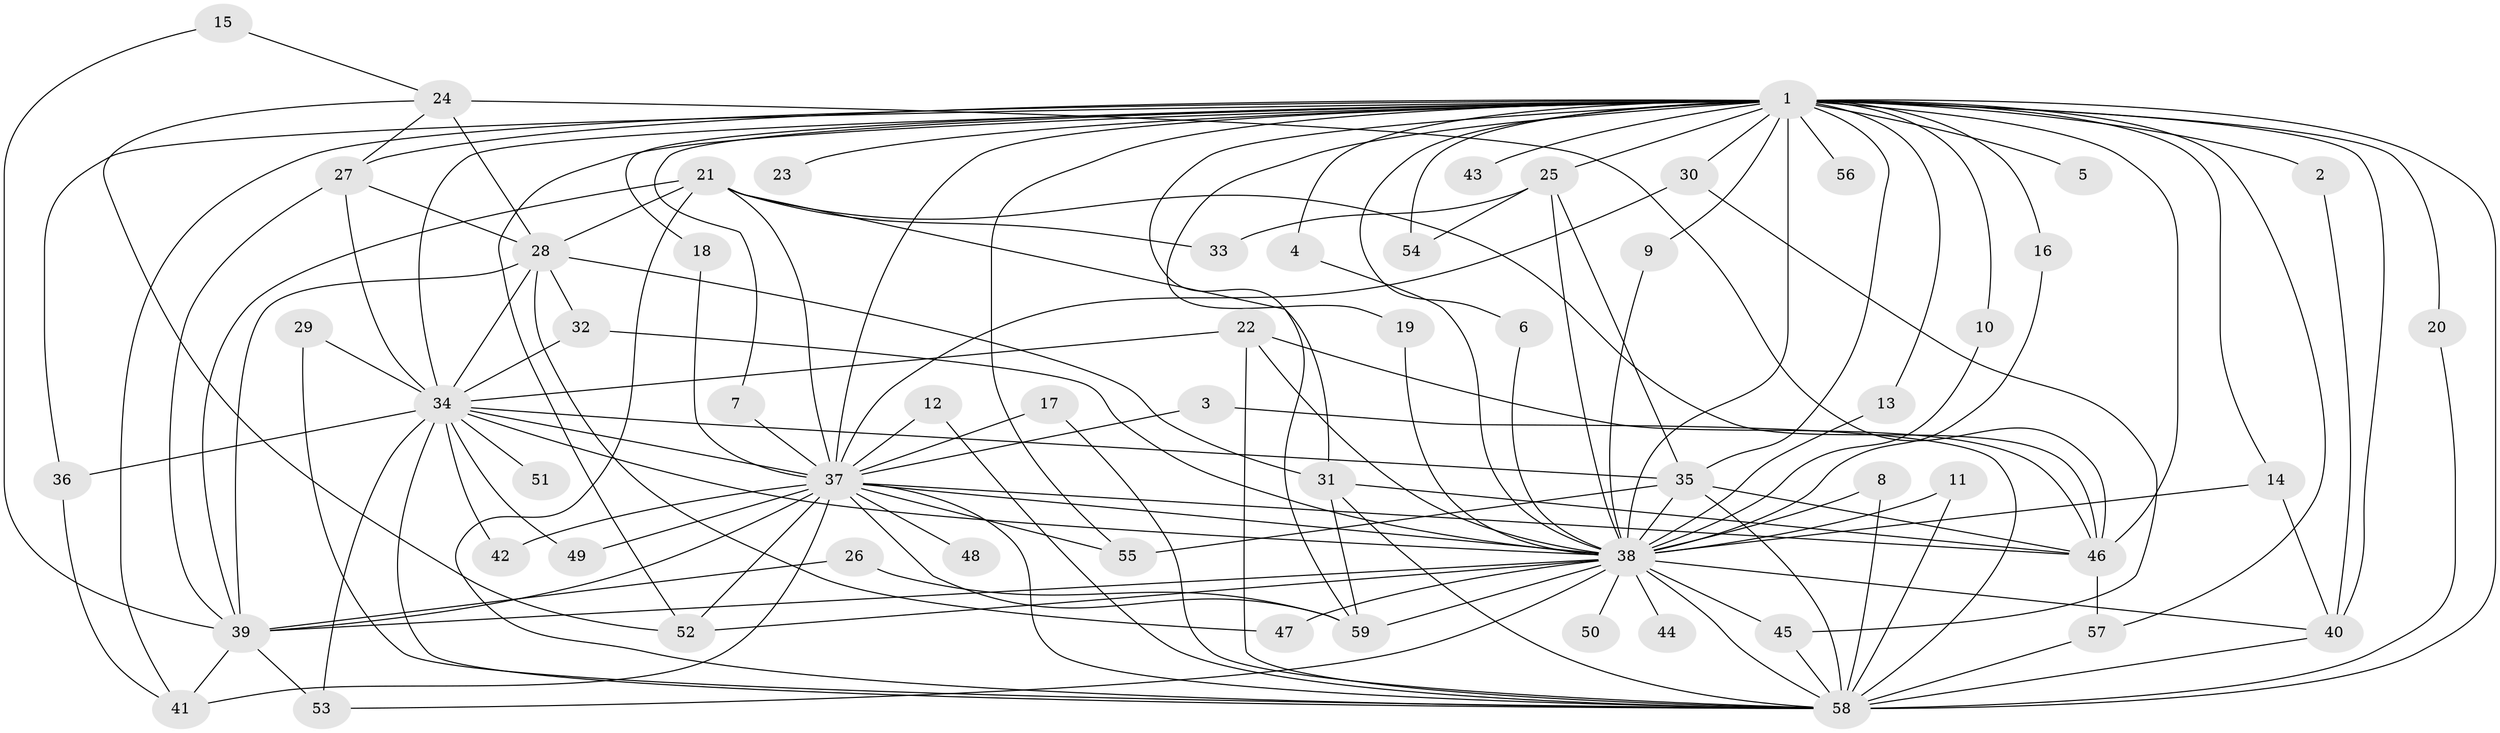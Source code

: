 // original degree distribution, {16: 0.01694915254237288, 30: 0.00847457627118644, 21: 0.01694915254237288, 23: 0.00847457627118644, 26: 0.00847457627118644, 17: 0.00847457627118644, 19: 0.00847457627118644, 31: 0.00847457627118644, 3: 0.211864406779661, 8: 0.01694915254237288, 4: 0.059322033898305086, 2: 0.5423728813559322, 5: 0.06779661016949153, 6: 0.00847457627118644, 9: 0.00847457627118644}
// Generated by graph-tools (version 1.1) at 2025/49/03/09/25 03:49:38]
// undirected, 59 vertices, 137 edges
graph export_dot {
graph [start="1"]
  node [color=gray90,style=filled];
  1;
  2;
  3;
  4;
  5;
  6;
  7;
  8;
  9;
  10;
  11;
  12;
  13;
  14;
  15;
  16;
  17;
  18;
  19;
  20;
  21;
  22;
  23;
  24;
  25;
  26;
  27;
  28;
  29;
  30;
  31;
  32;
  33;
  34;
  35;
  36;
  37;
  38;
  39;
  40;
  41;
  42;
  43;
  44;
  45;
  46;
  47;
  48;
  49;
  50;
  51;
  52;
  53;
  54;
  55;
  56;
  57;
  58;
  59;
  1 -- 2 [weight=2.0];
  1 -- 4 [weight=1.0];
  1 -- 5 [weight=1.0];
  1 -- 6 [weight=1.0];
  1 -- 7 [weight=1.0];
  1 -- 9 [weight=1.0];
  1 -- 10 [weight=1.0];
  1 -- 13 [weight=1.0];
  1 -- 14 [weight=1.0];
  1 -- 16 [weight=1.0];
  1 -- 18 [weight=1.0];
  1 -- 19 [weight=1.0];
  1 -- 20 [weight=1.0];
  1 -- 23 [weight=2.0];
  1 -- 25 [weight=1.0];
  1 -- 27 [weight=1.0];
  1 -- 30 [weight=3.0];
  1 -- 34 [weight=5.0];
  1 -- 35 [weight=1.0];
  1 -- 36 [weight=2.0];
  1 -- 37 [weight=4.0];
  1 -- 38 [weight=9.0];
  1 -- 40 [weight=1.0];
  1 -- 41 [weight=1.0];
  1 -- 43 [weight=2.0];
  1 -- 46 [weight=2.0];
  1 -- 52 [weight=1.0];
  1 -- 54 [weight=1.0];
  1 -- 55 [weight=1.0];
  1 -- 56 [weight=2.0];
  1 -- 57 [weight=1.0];
  1 -- 58 [weight=8.0];
  1 -- 59 [weight=1.0];
  2 -- 40 [weight=1.0];
  3 -- 37 [weight=1.0];
  3 -- 58 [weight=2.0];
  4 -- 38 [weight=1.0];
  6 -- 38 [weight=1.0];
  7 -- 37 [weight=1.0];
  8 -- 38 [weight=1.0];
  8 -- 58 [weight=1.0];
  9 -- 38 [weight=1.0];
  10 -- 38 [weight=1.0];
  11 -- 38 [weight=1.0];
  11 -- 58 [weight=1.0];
  12 -- 37 [weight=1.0];
  12 -- 58 [weight=1.0];
  13 -- 38 [weight=1.0];
  14 -- 38 [weight=1.0];
  14 -- 40 [weight=1.0];
  15 -- 24 [weight=1.0];
  15 -- 39 [weight=1.0];
  16 -- 38 [weight=1.0];
  17 -- 37 [weight=1.0];
  17 -- 58 [weight=1.0];
  18 -- 37 [weight=1.0];
  19 -- 38 [weight=1.0];
  20 -- 58 [weight=1.0];
  21 -- 28 [weight=1.0];
  21 -- 31 [weight=1.0];
  21 -- 33 [weight=1.0];
  21 -- 37 [weight=2.0];
  21 -- 39 [weight=1.0];
  21 -- 46 [weight=1.0];
  21 -- 58 [weight=1.0];
  22 -- 34 [weight=2.0];
  22 -- 38 [weight=1.0];
  22 -- 46 [weight=1.0];
  22 -- 58 [weight=1.0];
  24 -- 27 [weight=1.0];
  24 -- 28 [weight=2.0];
  24 -- 46 [weight=2.0];
  24 -- 52 [weight=1.0];
  25 -- 33 [weight=1.0];
  25 -- 35 [weight=1.0];
  25 -- 38 [weight=2.0];
  25 -- 54 [weight=1.0];
  26 -- 39 [weight=1.0];
  26 -- 59 [weight=1.0];
  27 -- 28 [weight=1.0];
  27 -- 34 [weight=1.0];
  27 -- 39 [weight=1.0];
  28 -- 31 [weight=1.0];
  28 -- 32 [weight=1.0];
  28 -- 34 [weight=1.0];
  28 -- 39 [weight=1.0];
  28 -- 47 [weight=1.0];
  29 -- 34 [weight=2.0];
  29 -- 58 [weight=1.0];
  30 -- 37 [weight=1.0];
  30 -- 45 [weight=1.0];
  31 -- 46 [weight=1.0];
  31 -- 58 [weight=1.0];
  31 -- 59 [weight=1.0];
  32 -- 34 [weight=1.0];
  32 -- 38 [weight=1.0];
  34 -- 35 [weight=1.0];
  34 -- 36 [weight=1.0];
  34 -- 37 [weight=1.0];
  34 -- 38 [weight=3.0];
  34 -- 42 [weight=1.0];
  34 -- 49 [weight=2.0];
  34 -- 51 [weight=1.0];
  34 -- 53 [weight=1.0];
  34 -- 58 [weight=2.0];
  35 -- 38 [weight=1.0];
  35 -- 46 [weight=1.0];
  35 -- 55 [weight=1.0];
  35 -- 58 [weight=1.0];
  36 -- 41 [weight=1.0];
  37 -- 38 [weight=3.0];
  37 -- 39 [weight=1.0];
  37 -- 41 [weight=1.0];
  37 -- 42 [weight=1.0];
  37 -- 46 [weight=1.0];
  37 -- 48 [weight=1.0];
  37 -- 49 [weight=2.0];
  37 -- 52 [weight=1.0];
  37 -- 55 [weight=1.0];
  37 -- 58 [weight=2.0];
  37 -- 59 [weight=1.0];
  38 -- 39 [weight=1.0];
  38 -- 40 [weight=1.0];
  38 -- 44 [weight=1.0];
  38 -- 45 [weight=1.0];
  38 -- 47 [weight=1.0];
  38 -- 50 [weight=2.0];
  38 -- 52 [weight=1.0];
  38 -- 53 [weight=1.0];
  38 -- 58 [weight=4.0];
  38 -- 59 [weight=2.0];
  39 -- 41 [weight=1.0];
  39 -- 53 [weight=1.0];
  40 -- 58 [weight=1.0];
  45 -- 58 [weight=1.0];
  46 -- 57 [weight=1.0];
  57 -- 58 [weight=1.0];
}
